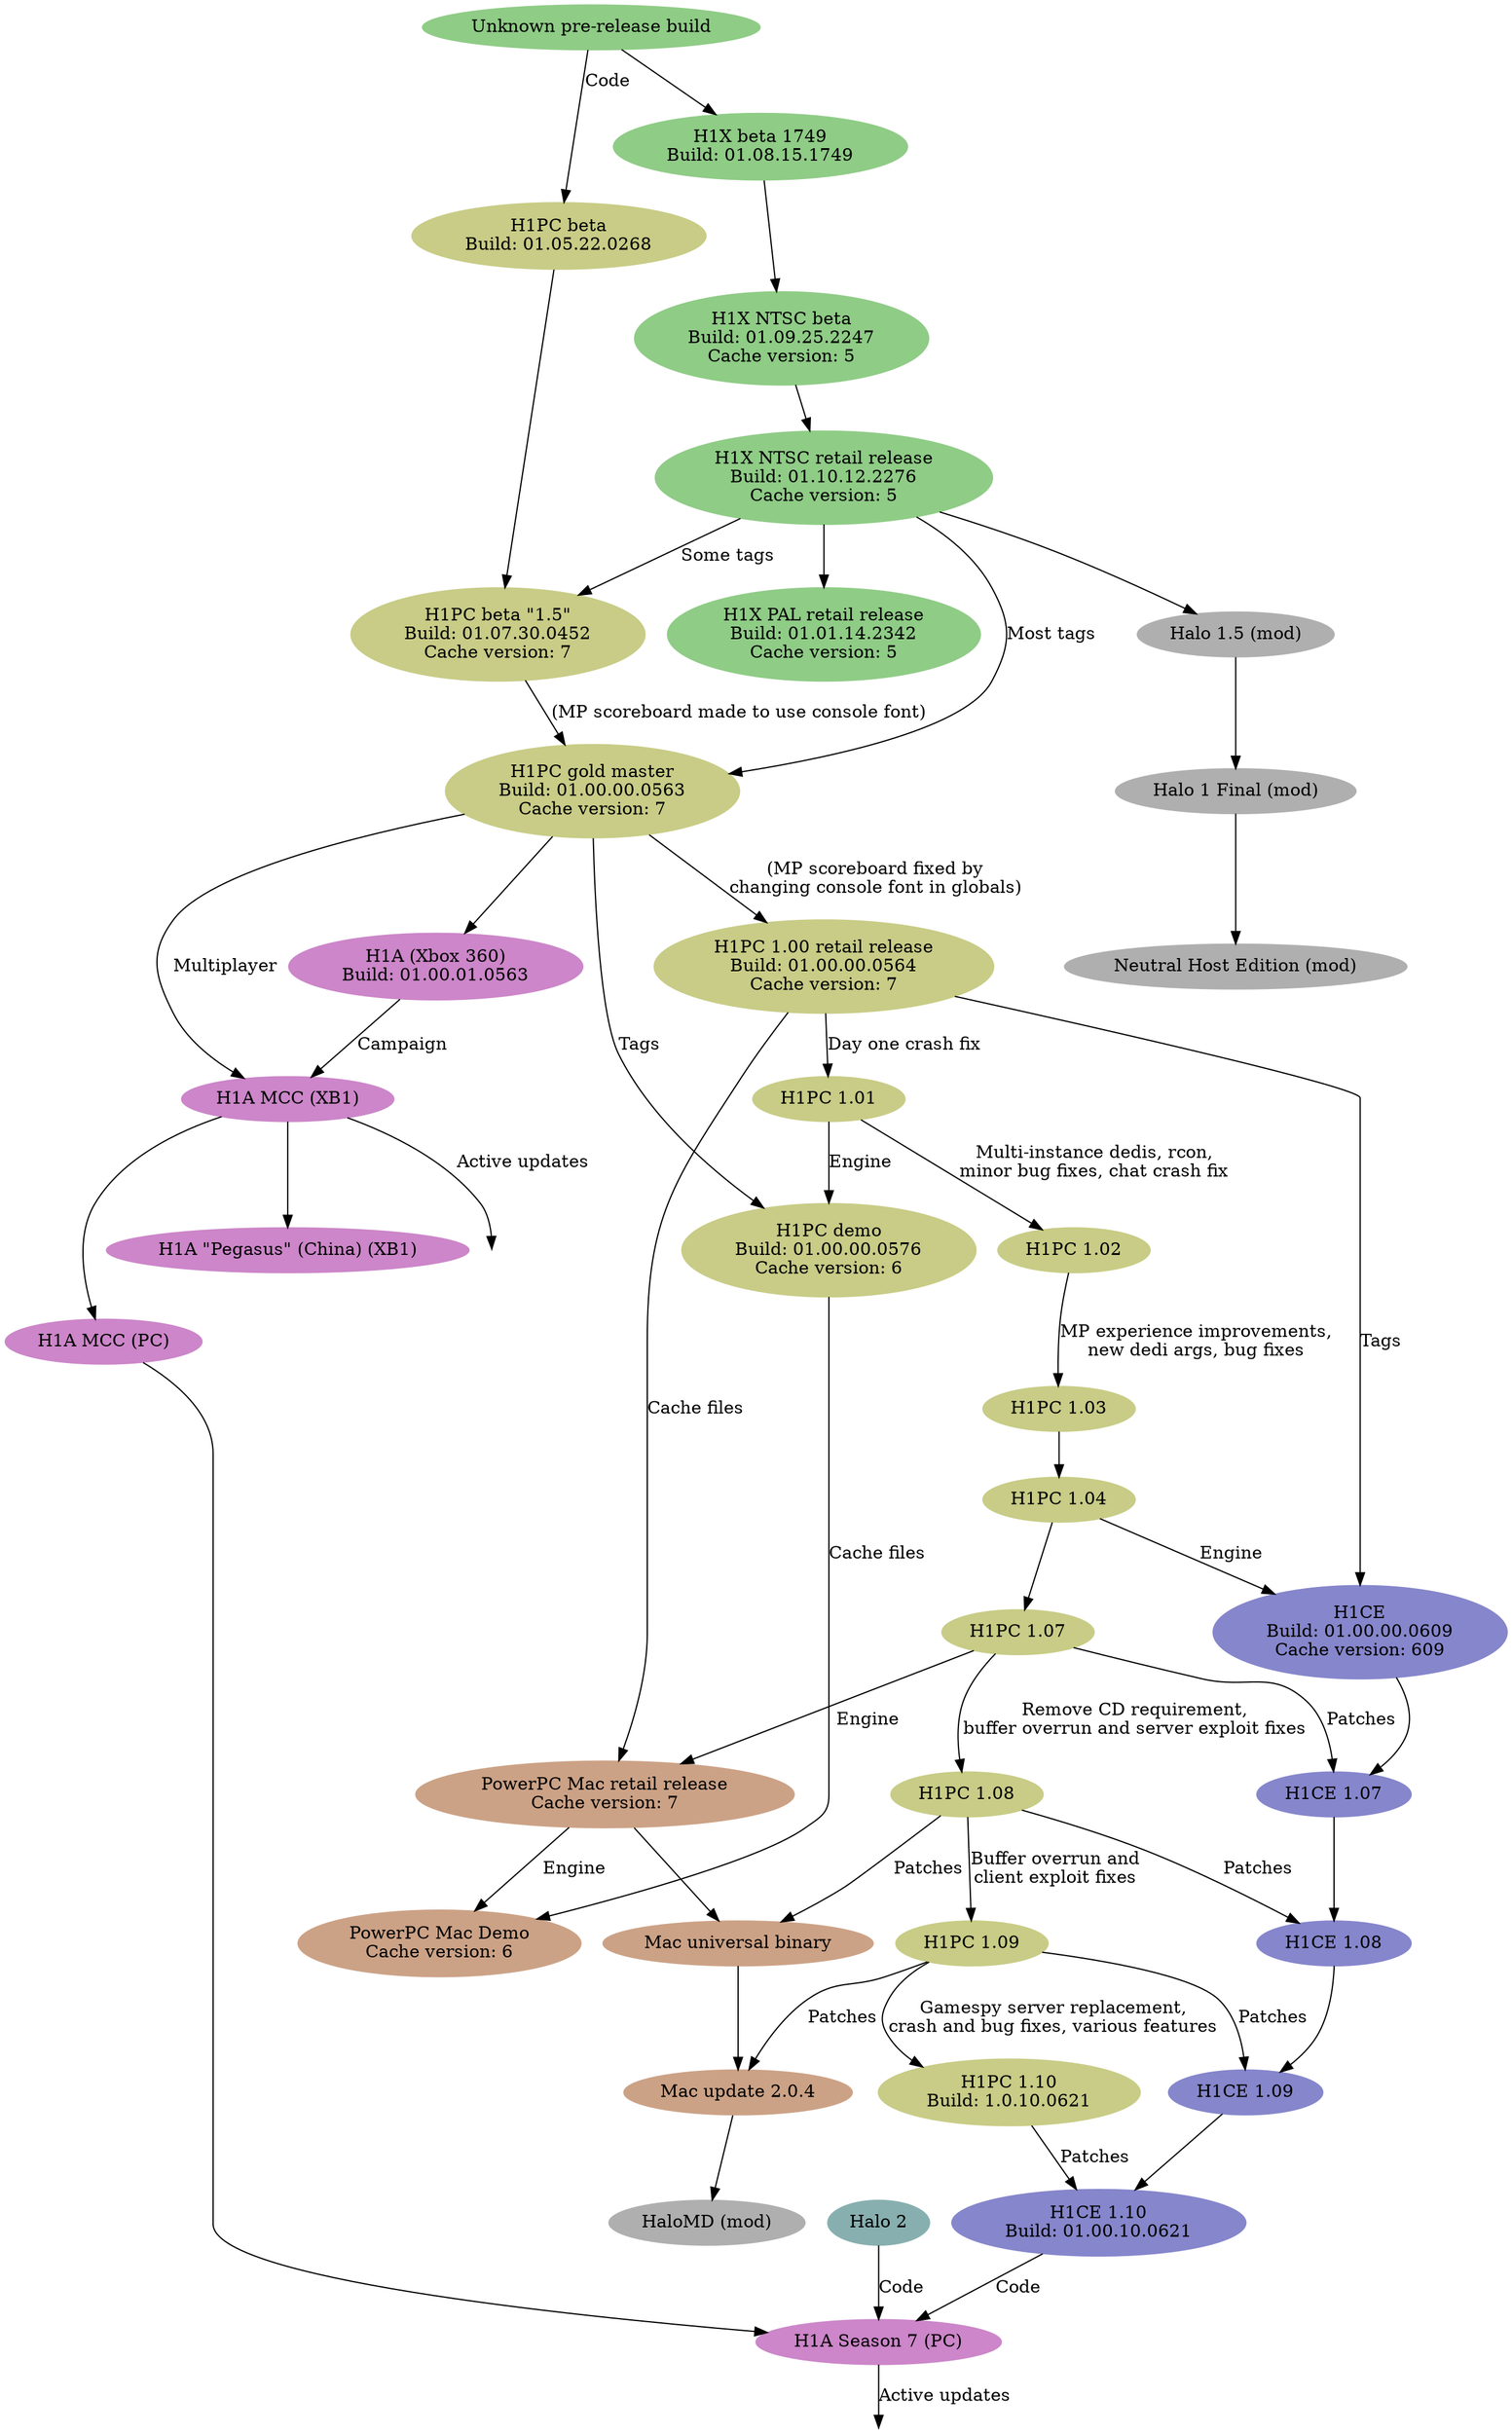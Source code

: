 digraph G {
  subgraph h1x {
    node [style=filled color="#8fcc86"]
    h1x_pre [label="Unknown pre-release build"]
    h1x_1749 [label="H1X beta 1749\nBuild: 01.08.15.1749"]
    h1x_ntsc_beta [label="H1X NTSC beta\nBuild: 01.09.25.2247\nCache version: 5"]
    h1x_ntsc_retail [label="H1X NTSC retail release\nBuild: 01.10.12.2276\nCache version: 5"]
    h1x_pal_retail [label="H1X PAL retail release\nBuild: 01.01.14.2342\nCache version: 5"]
  }

  subgraph h1pc {
    node [style=filled color="#c8cc86"];
    pc_beta1 [label="H1PC beta\nBuild: 01.05.22.0268"];
    pc_beta2 [label="H1PC beta \"1.5\"\nBuild: 01.07.30.0452\nCache version: 7"];
    pc_gold [label="H1PC gold master\nBuild: 01.00.00.0563\nCache version: 7"];
    pc_100 [label="H1PC 1.00 retail release\nBuild: 01.00.00.0564\nCache version: 7"];
    pc_101 [label="H1PC 1.01"];
    pc_102 [label="H1PC 1.02"];
    pc_103 [label="H1PC 1.03"];
    pc_104 [label="H1PC 1.04"];
    pc_107 [label="H1PC 1.07"];
    pc_108 [label="H1PC 1.08"];
    pc_109 [label="H1PC 1.09"];
    pc_110 [label="H1PC 1.10\nBuild: 1.0.10.0621"];
    pc_demo [label="H1PC demo\nBuild: 01.00.00.0576\nCache version: 6"];
  }

  subgraph h1ce {
    node [style=filled color="#8686cc"];
    h1ce_100 [label="H1CE\nBuild: 01.00.00.0609\nCache version: 609"];
    h1ce_107 [label="H1CE 1.07"];
    h1ce_108 [label="H1CE 1.08"];
    h1ce_109 [label="H1CE 1.09"];
    h1ce_110 [label="H1CE 1.10\nBuild: 01.00.10.0621"];
  }

  subgraph mac {
    node [style=filled color="#cca286"];
    mac_retail [label="PowerPC Mac retail release\nCache version: 7"];
    mac_universal [label="Mac universal binary"];
    mac_204 [label="Mac update 2.0.4"];
    mac_demo [label="PowerPC Mac Demo\nCache version: 6"];
  }

  subgraph h1a {
    node [style=filled color="#cc86c9"];
    h1a_360 [label="H1A (Xbox 360)\nBuild: 01.00.01.0563"];
    h1a_xbone [label="H1A MCC (XB1)"];
    h1a_xbone_china [label="H1A \"Pegasus\" (China) (XB1)"];
    h1a_pc [label="H1A MCC (PC)"];
    h1a_pc_s7 [label="H1A Season 7 (PC)"];
    h1a_pc_live [label="", fixedsize="false", width=0, height=0, shape=none];
    h1a_xbone_live [label="", fixedsize="false", width=0, height=0, shape=none];
  }

  #mods
  node [style=filled color="#afafaf"];
  h15 [label="Halo 1.5 (mod)"];
  h1final [label="Halo 1 Final (mod)"];
  nhe [label="Neutral Host Edition (mod)"];
  halomd [label="HaloMD (mod)"];

  #other games
  node [style=filled color="#88afaf"];
  h2 [label="Halo 2"];

  h1x_pre -> h1x_1749;
  h1x_1749 -> h1x_ntsc_beta;
  h1x_ntsc_beta -> h1x_ntsc_retail;
  h1x_ntsc_retail -> h1x_pal_retail;

  # gearbox pc line
  h1x_pre -> pc_beta1 [label="Code"];
  pc_beta1 -> pc_beta2;
  h1x_ntsc_retail -> pc_beta2 [label="Some tags"];
  pc_beta2 -> pc_gold [label="(MP scoreboard made to use console font)"];
  h1x_ntsc_retail -> pc_gold [label="Most tags"];
  pc_gold -> pc_100 [label="(MP scoreboard fixed by\nchanging console font in globals)"];
  pc_100 -> pc_101 [label="Day one crash fix"];
  pc_101 -> pc_102 [label="Multi-instance dedis, rcon,\nminor bug fixes, chat crash fix"];
  pc_102 -> pc_103 [label="MP experience improvements,\nnew dedi args, bug fixes"];
  pc_103 -> pc_104;
  pc_104 -> pc_107;
  pc_107 -> pc_108 [label="Remove CD requirement,\nbuffer overrun and server exploit fixes"];
  pc_108 -> pc_109 [label="Buffer overrun and\nclient exploit fixes"];
  pc_109 -> pc_110 [label="Gamespy server replacement,\ncrash and bug fixes, various features"];
  pc_gold -> pc_demo [label="Tags"];
  pc_101 -> pc_demo [label="Engine"];

  # custom edition line
  pc_104 -> h1ce_100 [label="Engine"];
  pc_100 -> h1ce_100 [label="Tags"];
  h1ce_100 -> h1ce_107;
  pc_107 -> h1ce_107 [label="Patches"];
  h1ce_107 -> h1ce_108;
  pc_108 -> h1ce_108 [label="Patches"];
  h1ce_108 -> h1ce_109;
  pc_109 -> h1ce_109 [label="Patches"];
  h1ce_109 -> h1ce_110;
  pc_110 -> h1ce_110 [label="Patches"];

  # mac
  pc_demo -> mac_demo [label="Cache files"];
  pc_100 -> mac_retail [label="Cache files"];
  pc_107 -> mac_retail [label="Engine"];
  mac_retail -> mac_demo [label="Engine"];
  mac_retail -> mac_universal;
  pc_108 -> mac_universal [label="Patches"];
  mac_universal -> mac_204;
  pc_109 -> mac_204 [label="Patches"];

  # mods
  h1x_ntsc_retail -> h15;
  h15 -> h1final;
  h1final -> nhe;
  mac_204 -> halomd;

  # h1a and mcc
  pc_gold -> h1a_360;
  h1a_360 -> h1a_xbone [label="Campaign"];
  pc_gold -> h1a_xbone [label="Multiplayer"];
  h1a_xbone -> h1a_pc;
  h1a_xbone -> h1a_xbone_live [label="Active updates"];
  h1a_xbone -> h1a_xbone_china;
  h1a_pc -> h1a_pc_s7;
  h1ce_110 -> h1a_pc_s7 [label="Code"];
  h2 -> h1a_pc_s7 [label="Code"];
  h1a_pc_s7 -> h1a_pc_live [label="Active updates"];
}
